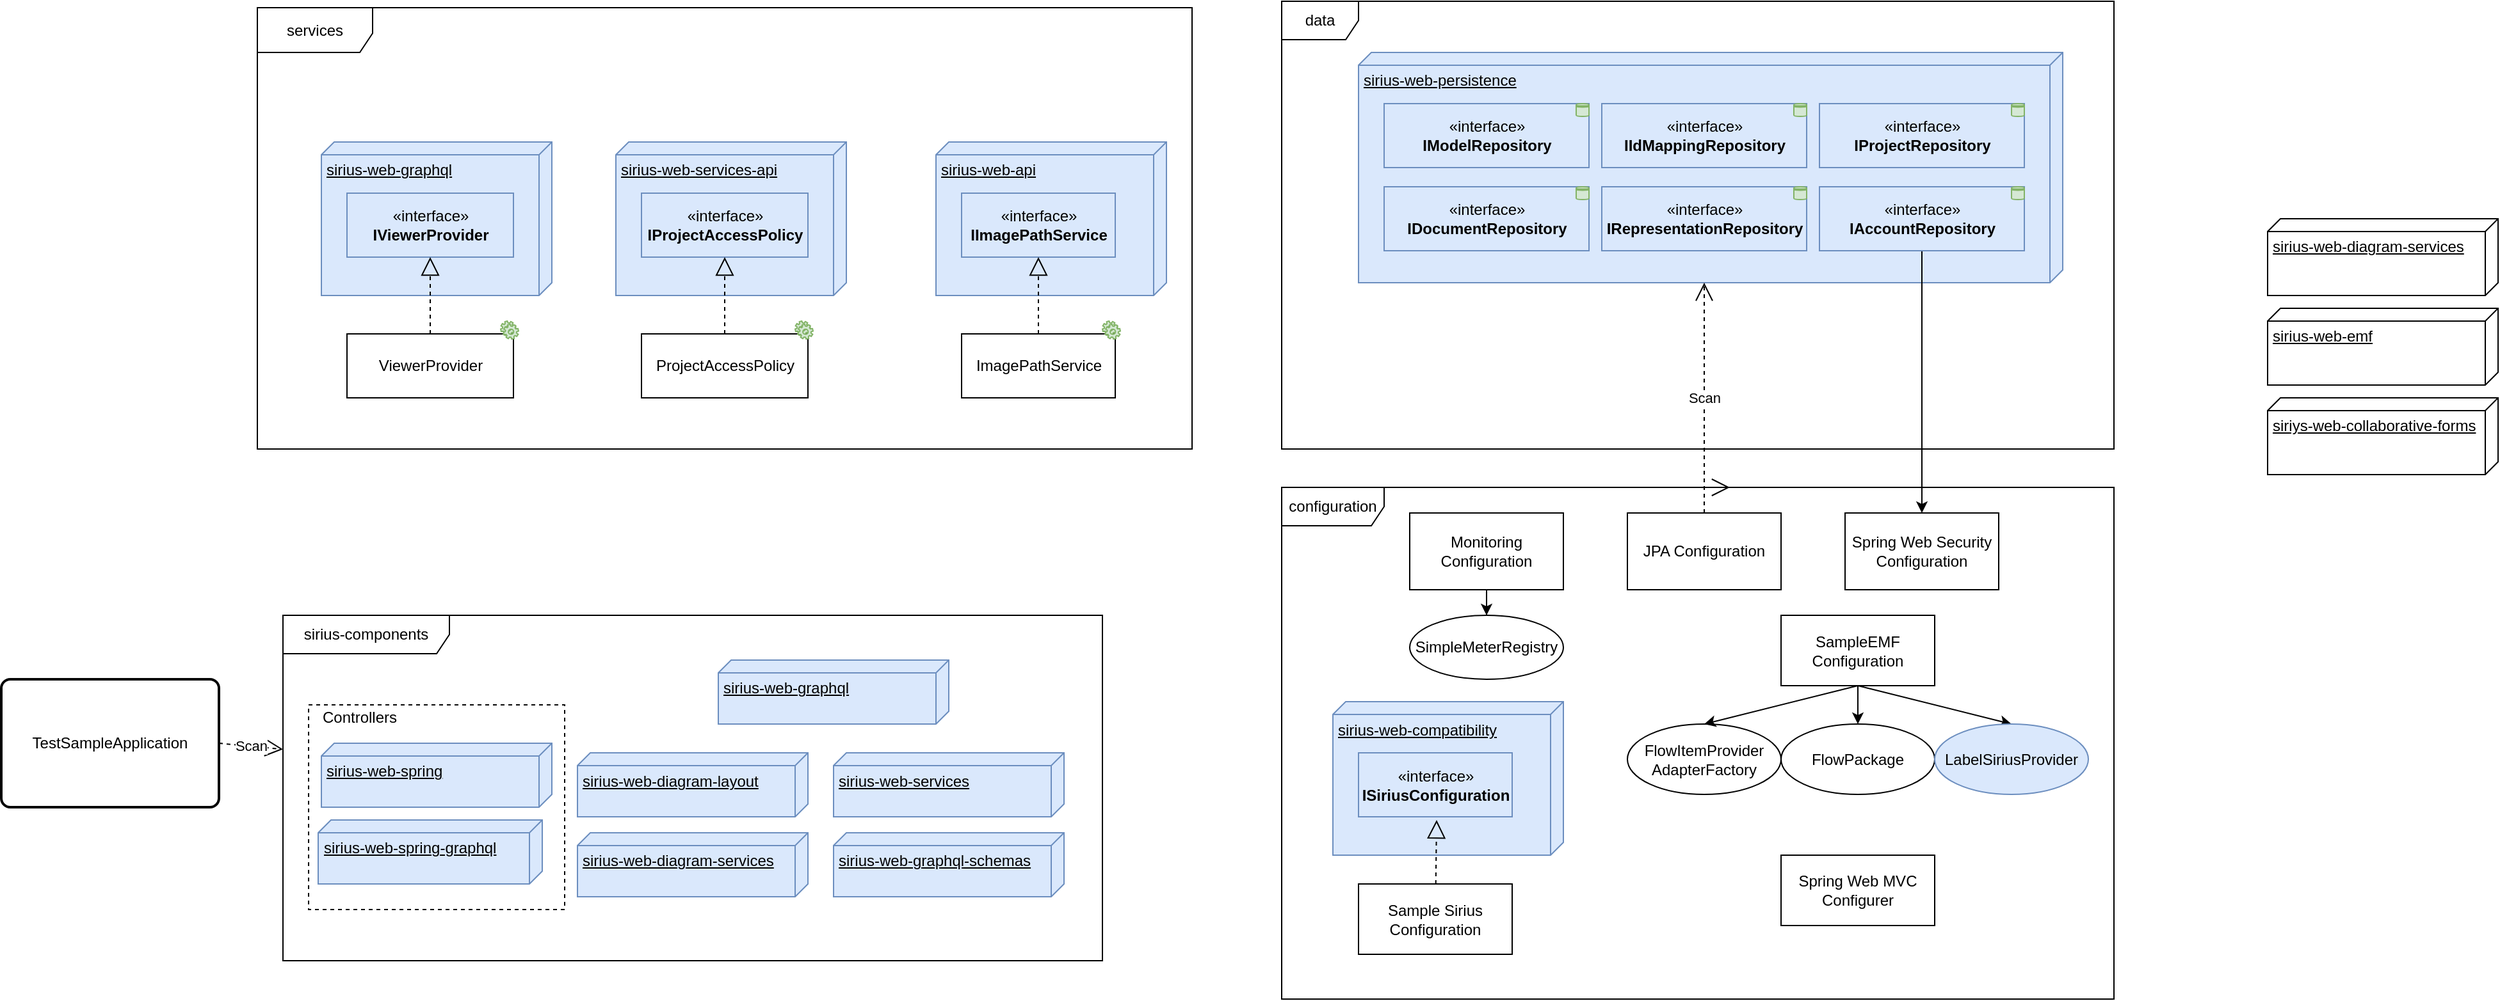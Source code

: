 <mxfile version="14.4.6" type="github" pages="2">
  <diagram id="2R1Mtc9ovGN57bQ98XRX" name="organisation">
    <mxGraphModel dx="1822" dy="773" grid="1" gridSize="10" guides="1" tooltips="1" connect="1" arrows="1" fold="1" page="0" pageScale="1" pageWidth="827" pageHeight="1169" math="0" shadow="0">
      <root>
        <mxCell id="0" />
        <mxCell id="1" parent="0" />
        <mxCell id="iVxWJCc79qQbHlNXq3jS-2" value="" style="rounded=0;whiteSpace=wrap;html=1;dashed=1;fillColor=none;gradientColor=#ffffff;" parent="1" vertex="1">
          <mxGeometry x="90" y="570" width="200" height="160" as="geometry" />
        </mxCell>
        <mxCell id="iVxWJCc79qQbHlNXq3jS-3" value="services" style="shape=umlFrame;whiteSpace=wrap;html=1;width=90;height=35;" parent="1" vertex="1">
          <mxGeometry x="50" y="25" width="730" height="345" as="geometry" />
        </mxCell>
        <mxCell id="iVxWJCc79qQbHlNXq3jS-4" value="data" style="shape=umlFrame;whiteSpace=wrap;html=1;" parent="1" vertex="1">
          <mxGeometry x="850" y="20" width="650" height="350" as="geometry" />
        </mxCell>
        <mxCell id="iVxWJCc79qQbHlNXq3jS-5" value="sirius-web-graphql" style="verticalAlign=top;align=left;spacingTop=8;spacingLeft=2;spacingRight=12;shape=cube;size=10;direction=south;fontStyle=4;html=1;comic=0;fillColor=#dae8fc;strokeColor=#6c8ebf;" parent="1" vertex="1">
          <mxGeometry x="100" y="130" width="180" height="120" as="geometry" />
        </mxCell>
        <mxCell id="iVxWJCc79qQbHlNXq3jS-6" value="sirius-web-services-api" style="verticalAlign=top;align=left;spacingTop=8;spacingLeft=2;spacingRight=12;shape=cube;size=10;direction=south;fontStyle=4;html=1;comic=0;fillColor=#dae8fc;strokeColor=#6c8ebf;" parent="1" vertex="1">
          <mxGeometry x="330" y="130" width="180" height="120" as="geometry" />
        </mxCell>
        <mxCell id="iVxWJCc79qQbHlNXq3jS-7" value="sirius-web-api" style="verticalAlign=top;align=left;spacingTop=8;spacingLeft=2;spacingRight=12;shape=cube;size=10;direction=south;fontStyle=4;html=1;comic=0;fillColor=#dae8fc;strokeColor=#6c8ebf;" parent="1" vertex="1">
          <mxGeometry x="580" y="130" width="180" height="120" as="geometry" />
        </mxCell>
        <mxCell id="iVxWJCc79qQbHlNXq3jS-8" value="ImagePathService" style="html=1;" parent="1" vertex="1">
          <mxGeometry x="600" y="280" width="120" height="50" as="geometry" />
        </mxCell>
        <mxCell id="iVxWJCc79qQbHlNXq3jS-9" value="«interface»&lt;br&gt;&lt;b&gt;IImagePathService&lt;/b&gt;" style="html=1;fillColor=#dae8fc;strokeColor=#6c8ebf;" parent="1" vertex="1">
          <mxGeometry x="600" y="170" width="120" height="50" as="geometry" />
        </mxCell>
        <mxCell id="iVxWJCc79qQbHlNXq3jS-10" value="" style="endArrow=block;dashed=1;endFill=0;endSize=12;html=1;exitX=0.5;exitY=0;exitDx=0;exitDy=0;" parent="1" source="iVxWJCc79qQbHlNXq3jS-8" target="iVxWJCc79qQbHlNXq3jS-9" edge="1">
          <mxGeometry width="160" relative="1" as="geometry">
            <mxPoint x="740" y="350" as="sourcePoint" />
            <mxPoint x="900" y="350" as="targetPoint" />
          </mxGeometry>
        </mxCell>
        <mxCell id="iVxWJCc79qQbHlNXq3jS-11" value="ProjectAccessPolicy" style="html=1;" parent="1" vertex="1">
          <mxGeometry x="350" y="280" width="130" height="50" as="geometry" />
        </mxCell>
        <mxCell id="iVxWJCc79qQbHlNXq3jS-12" value="«interface»&lt;br&gt;&lt;b&gt;IProjectAccessPolicy&lt;/b&gt;" style="html=1;fillColor=#dae8fc;strokeColor=#6c8ebf;" parent="1" vertex="1">
          <mxGeometry x="350" y="170" width="130" height="50" as="geometry" />
        </mxCell>
        <mxCell id="iVxWJCc79qQbHlNXq3jS-13" value="" style="endArrow=block;dashed=1;endFill=0;endSize=12;html=1;exitX=0.5;exitY=0;exitDx=0;exitDy=0;" parent="1" source="iVxWJCc79qQbHlNXq3jS-11" target="iVxWJCc79qQbHlNXq3jS-12" edge="1">
          <mxGeometry width="160" relative="1" as="geometry">
            <mxPoint x="460" y="350" as="sourcePoint" />
            <mxPoint x="620" y="350" as="targetPoint" />
          </mxGeometry>
        </mxCell>
        <mxCell id="iVxWJCc79qQbHlNXq3jS-14" value="ViewerProvider" style="html=1;" parent="1" vertex="1">
          <mxGeometry x="120" y="280" width="130" height="50" as="geometry" />
        </mxCell>
        <mxCell id="iVxWJCc79qQbHlNXq3jS-15" value="«interface»&lt;br&gt;&lt;b&gt;IViewerProvider&lt;/b&gt;" style="html=1;fillColor=#dae8fc;strokeColor=#6c8ebf;" parent="1" vertex="1">
          <mxGeometry x="120" y="170" width="130" height="50" as="geometry" />
        </mxCell>
        <mxCell id="iVxWJCc79qQbHlNXq3jS-16" value="" style="endArrow=block;dashed=1;endFill=0;endSize=12;html=1;exitX=0.5;exitY=0;exitDx=0;exitDy=0;" parent="1" source="iVxWJCc79qQbHlNXq3jS-14" target="iVxWJCc79qQbHlNXq3jS-15" edge="1">
          <mxGeometry width="160" relative="1" as="geometry">
            <mxPoint x="260" y="350" as="sourcePoint" />
            <mxPoint x="420" y="350" as="targetPoint" />
          </mxGeometry>
        </mxCell>
        <mxCell id="iVxWJCc79qQbHlNXq3jS-17" value="" style="shape=mxgraph.bpmn.service_task;html=1;outlineConnect=0;comic=0;fillColor=#d5e8d4;strokeColor=#82b366;" parent="1" vertex="1">
          <mxGeometry x="240" y="270" width="14" height="14" as="geometry" />
        </mxCell>
        <mxCell id="iVxWJCc79qQbHlNXq3jS-18" value="" style="shape=mxgraph.bpmn.service_task;html=1;outlineConnect=0;comic=0;fillColor=#d5e8d4;strokeColor=#82b366;" parent="1" vertex="1">
          <mxGeometry x="470" y="270" width="14" height="14" as="geometry" />
        </mxCell>
        <mxCell id="iVxWJCc79qQbHlNXq3jS-19" value="" style="shape=mxgraph.bpmn.service_task;html=1;outlineConnect=0;comic=0;fillColor=#d5e8d4;strokeColor=#82b366;" parent="1" vertex="1">
          <mxGeometry x="710" y="270" width="14" height="14" as="geometry" />
        </mxCell>
        <mxCell id="iVxWJCc79qQbHlNXq3jS-20" value="sirius-web-persistence" style="verticalAlign=top;align=left;spacingTop=8;spacingLeft=2;spacingRight=12;shape=cube;size=10;direction=south;fontStyle=4;html=1;comic=0;fillColor=#dae8fc;strokeColor=#6c8ebf;" parent="1" vertex="1">
          <mxGeometry x="910" y="60" width="550" height="180" as="geometry" />
        </mxCell>
        <mxCell id="iVxWJCc79qQbHlNXq3jS-21" style="edgeStyle=orthogonalEdgeStyle;rounded=0;orthogonalLoop=1;jettySize=auto;html=1;exitX=0.5;exitY=1;exitDx=0;exitDy=0;" parent="1" source="iVxWJCc79qQbHlNXq3jS-22" target="iVxWJCc79qQbHlNXq3jS-43" edge="1">
          <mxGeometry relative="1" as="geometry" />
        </mxCell>
        <mxCell id="iVxWJCc79qQbHlNXq3jS-22" value="«interface»&lt;br&gt;&lt;b&gt;IAccountRepository&lt;/b&gt;" style="html=1;comic=0;fillColor=#dae8fc;strokeColor=#6c8ebf;" parent="1" vertex="1">
          <mxGeometry x="1270" y="165" width="160" height="50" as="geometry" />
        </mxCell>
        <mxCell id="iVxWJCc79qQbHlNXq3jS-23" value="«interface»&lt;br&gt;&lt;b&gt;IIdMappingRepository&lt;/b&gt;" style="html=1;comic=0;fillColor=#dae8fc;strokeColor=#6c8ebf;" parent="1" vertex="1">
          <mxGeometry x="1100" y="100" width="160" height="50" as="geometry" />
        </mxCell>
        <mxCell id="iVxWJCc79qQbHlNXq3jS-24" value="«interface»&lt;br&gt;&lt;b&gt;IDocumentRepository&lt;/b&gt;" style="html=1;comic=0;fillColor=#dae8fc;strokeColor=#6c8ebf;" parent="1" vertex="1">
          <mxGeometry x="930" y="165" width="160" height="50" as="geometry" />
        </mxCell>
        <mxCell id="iVxWJCc79qQbHlNXq3jS-25" value="«interface»&lt;br&gt;&lt;b&gt;IModelRepository&lt;/b&gt;" style="html=1;comic=0;fillColor=#dae8fc;strokeColor=#6c8ebf;" parent="1" vertex="1">
          <mxGeometry x="930" y="100" width="160" height="50" as="geometry" />
        </mxCell>
        <mxCell id="iVxWJCc79qQbHlNXq3jS-26" value="«interface»&lt;br&gt;&lt;b&gt;IProjectRepository&lt;/b&gt;" style="html=1;comic=0;fillColor=#dae8fc;strokeColor=#6c8ebf;" parent="1" vertex="1">
          <mxGeometry x="1270" y="100" width="160" height="50" as="geometry" />
        </mxCell>
        <mxCell id="iVxWJCc79qQbHlNXq3jS-27" value="«interface»&lt;br&gt;&lt;b&gt;IRepresentationRepository&lt;/b&gt;" style="html=1;comic=0;fillColor=#dae8fc;strokeColor=#6c8ebf;" parent="1" vertex="1">
          <mxGeometry x="1100" y="165" width="160" height="50" as="geometry" />
        </mxCell>
        <mxCell id="iVxWJCc79qQbHlNXq3jS-28" value="&lt;div&gt;sirius-web-diagram-services&lt;/div&gt;" style="verticalAlign=top;align=left;spacingTop=8;spacingLeft=2;spacingRight=12;shape=cube;size=10;direction=south;fontStyle=4;html=1;comic=0;" parent="1" vertex="1">
          <mxGeometry x="1620" y="190" width="180" height="60" as="geometry" />
        </mxCell>
        <mxCell id="iVxWJCc79qQbHlNXq3jS-29" value="sirius-web-emf" style="verticalAlign=top;align=left;spacingTop=8;spacingLeft=2;spacingRight=12;shape=cube;size=10;direction=south;fontStyle=4;html=1;comic=0;" parent="1" vertex="1">
          <mxGeometry x="1620" y="260" width="180" height="60" as="geometry" />
        </mxCell>
        <mxCell id="iVxWJCc79qQbHlNXq3jS-30" value="&lt;div&gt;siriys-web-collaborative-forms&lt;/div&gt;" style="verticalAlign=top;align=left;spacingTop=8;spacingLeft=2;spacingRight=12;shape=cube;size=10;direction=south;fontStyle=4;html=1;comic=0;" parent="1" vertex="1">
          <mxGeometry x="1620" y="330" width="180" height="60" as="geometry" />
        </mxCell>
        <mxCell id="iVxWJCc79qQbHlNXq3jS-31" value="" style="shape=datastore;whiteSpace=wrap;html=1;comic=0;fillColor=#d5e8d4;strokeColor=#82b366;resizeWidth=1;fixDash=0;treeFolding=0;resizeHeight=1;" parent="1" vertex="1">
          <mxGeometry x="1080" y="100" width="10" height="10" as="geometry" />
        </mxCell>
        <mxCell id="iVxWJCc79qQbHlNXq3jS-32" value="" style="shape=datastore;whiteSpace=wrap;html=1;comic=0;fillColor=#d5e8d4;strokeColor=#82b366;resizeWidth=1;fixDash=0;treeFolding=0;resizeHeight=1;" parent="1" vertex="1">
          <mxGeometry x="1250" y="100" width="10" height="10" as="geometry" />
        </mxCell>
        <mxCell id="iVxWJCc79qQbHlNXq3jS-33" value="" style="shape=datastore;whiteSpace=wrap;html=1;comic=0;fillColor=#d5e8d4;strokeColor=#82b366;resizeWidth=1;fixDash=0;treeFolding=0;resizeHeight=1;" parent="1" vertex="1">
          <mxGeometry x="1420" y="100" width="10" height="10" as="geometry" />
        </mxCell>
        <mxCell id="iVxWJCc79qQbHlNXq3jS-34" value="" style="shape=datastore;whiteSpace=wrap;html=1;comic=0;fillColor=#d5e8d4;strokeColor=#82b366;resizeWidth=1;fixDash=0;treeFolding=0;resizeHeight=1;" parent="1" vertex="1">
          <mxGeometry x="1080" y="165" width="10" height="10" as="geometry" />
        </mxCell>
        <mxCell id="iVxWJCc79qQbHlNXq3jS-35" value="" style="shape=datastore;whiteSpace=wrap;html=1;comic=0;fillColor=#d5e8d4;strokeColor=#82b366;resizeWidth=1;fixDash=0;treeFolding=0;resizeHeight=1;" parent="1" vertex="1">
          <mxGeometry x="1250" y="165" width="10" height="10" as="geometry" />
        </mxCell>
        <mxCell id="iVxWJCc79qQbHlNXq3jS-36" value="" style="shape=datastore;whiteSpace=wrap;html=1;comic=0;fillColor=#d5e8d4;strokeColor=#82b366;resizeWidth=1;fixDash=0;treeFolding=0;resizeHeight=1;" parent="1" vertex="1">
          <mxGeometry x="1420" y="165" width="10" height="10" as="geometry" />
        </mxCell>
        <mxCell id="iVxWJCc79qQbHlNXq3jS-37" value="&lt;div&gt;configuration&lt;/div&gt;" style="shape=umlFrame;whiteSpace=wrap;html=1;width=80;height=30;" parent="1" vertex="1">
          <mxGeometry x="850" y="400" width="650" height="400" as="geometry" />
        </mxCell>
        <mxCell id="iVxWJCc79qQbHlNXq3jS-38" value="" style="edgeStyle=orthogonalEdgeStyle;rounded=0;orthogonalLoop=1;jettySize=auto;html=1;" parent="1" source="iVxWJCc79qQbHlNXq3jS-39" target="iVxWJCc79qQbHlNXq3jS-40" edge="1">
          <mxGeometry relative="1" as="geometry" />
        </mxCell>
        <mxCell id="iVxWJCc79qQbHlNXq3jS-39" value="&lt;div&gt;Monitoring&lt;br&gt;&lt;/div&gt;&lt;div&gt;Configuration&lt;br&gt;&lt;/div&gt;" style="rectangle;whiteSpace=wrap;html=1;" parent="1" vertex="1">
          <mxGeometry x="950" y="420" width="120" height="60" as="geometry" />
        </mxCell>
        <mxCell id="iVxWJCc79qQbHlNXq3jS-40" value="&lt;div&gt;SimpleMeterRegistry&lt;/div&gt;" style="ellipse;whiteSpace=wrap;html=1;" parent="1" vertex="1">
          <mxGeometry x="950" y="500" width="120" height="50" as="geometry" />
        </mxCell>
        <mxCell id="iVxWJCc79qQbHlNXq3jS-41" value="JPA Configuration" style="rectangle;whiteSpace=wrap;html=1;" parent="1" vertex="1">
          <mxGeometry x="1120" y="420" width="120" height="60" as="geometry" />
        </mxCell>
        <mxCell id="iVxWJCc79qQbHlNXq3jS-42" value="Scan" style="endArrow=open;endSize=12;dashed=1;html=1;exitX=0.5;exitY=0;exitDx=0;exitDy=0;entryX=0;entryY=0;entryDx=180;entryDy=280;entryPerimeter=0;" parent="1" source="iVxWJCc79qQbHlNXq3jS-41" target="iVxWJCc79qQbHlNXq3jS-20" edge="1">
          <mxGeometry width="160" relative="1" as="geometry">
            <mxPoint x="600" y="400" as="sourcePoint" />
            <mxPoint x="760" y="400" as="targetPoint" />
          </mxGeometry>
        </mxCell>
        <mxCell id="iVxWJCc79qQbHlNXq3jS-43" value="Spring Web Security Configuration" style="rectangle;whiteSpace=wrap;html=1;" parent="1" vertex="1">
          <mxGeometry x="1290" y="420" width="120" height="60" as="geometry" />
        </mxCell>
        <mxCell id="iVxWJCc79qQbHlNXq3jS-44" value="" style="endArrow=open;endFill=1;endSize=12;html=1;" parent="1" edge="1">
          <mxGeometry width="160" relative="1" as="geometry">
            <mxPoint x="1040" y="400" as="sourcePoint" />
            <mxPoint x="1200" y="400" as="targetPoint" />
          </mxGeometry>
        </mxCell>
        <mxCell id="iVxWJCc79qQbHlNXq3jS-45" value="TestSampleApplication" style="rounded=1;whiteSpace=wrap;html=1;absoluteArcSize=1;arcSize=14;strokeWidth=2;gradientColor=none;" parent="1" vertex="1">
          <mxGeometry x="-150" y="550" width="170" height="100" as="geometry" />
        </mxCell>
        <mxCell id="iVxWJCc79qQbHlNXq3jS-46" value="sirius-components" style="shape=umlFrame;whiteSpace=wrap;html=1;gradientColor=none;width=130;height=30;" parent="1" vertex="1">
          <mxGeometry x="70" y="500" width="640" height="270" as="geometry" />
        </mxCell>
        <mxCell id="iVxWJCc79qQbHlNXq3jS-47" value="sirius-web-spring" style="verticalAlign=top;align=left;spacingTop=8;spacingLeft=2;spacingRight=12;shape=cube;size=10;direction=south;fontStyle=4;html=1;fillColor=#dae8fc;strokeColor=#6c8ebf;" parent="1" vertex="1">
          <mxGeometry x="100" y="600" width="180" height="50" as="geometry" />
        </mxCell>
        <mxCell id="iVxWJCc79qQbHlNXq3jS-48" value="sirius-web-services" style="verticalAlign=top;align=left;spacingTop=8;spacingLeft=2;spacingRight=12;shape=cube;size=10;direction=south;fontStyle=4;html=1;fillColor=#dae8fc;strokeColor=#6c8ebf;" parent="1" vertex="1">
          <mxGeometry x="500" y="607.5" width="180" height="50" as="geometry" />
        </mxCell>
        <mxCell id="iVxWJCc79qQbHlNXq3jS-49" value="sirius-web-spring-graphql" style="verticalAlign=top;align=left;spacingTop=8;spacingLeft=2;spacingRight=12;shape=cube;size=10;direction=south;fontStyle=4;html=1;fillColor=#dae8fc;strokeColor=#6c8ebf;" parent="1" vertex="1">
          <mxGeometry x="97.5" y="660" width="175" height="50" as="geometry" />
        </mxCell>
        <mxCell id="iVxWJCc79qQbHlNXq3jS-50" value="sirius-web-diagram-services" style="verticalAlign=top;align=left;spacingTop=8;spacingLeft=2;spacingRight=12;shape=cube;size=10;direction=south;fontStyle=4;html=1;fillColor=#dae8fc;strokeColor=#6c8ebf;" parent="1" vertex="1">
          <mxGeometry x="300" y="670" width="180" height="50" as="geometry" />
        </mxCell>
        <mxCell id="iVxWJCc79qQbHlNXq3jS-51" value="Scan" style="endArrow=open;endSize=12;dashed=1;html=1;exitX=1;exitY=0.5;exitDx=0;exitDy=0;" parent="1" source="iVxWJCc79qQbHlNXq3jS-45" target="iVxWJCc79qQbHlNXq3jS-46" edge="1">
          <mxGeometry width="160" relative="1" as="geometry">
            <mxPoint x="30" y="610" as="sourcePoint" />
            <mxPoint x="380" y="450" as="targetPoint" />
          </mxGeometry>
        </mxCell>
        <mxCell id="iVxWJCc79qQbHlNXq3jS-52" value="FlowPackage" style="ellipse;whiteSpace=wrap;html=1;" parent="1" vertex="1">
          <mxGeometry x="1240" y="585" width="120" height="55" as="geometry" />
        </mxCell>
        <mxCell id="iVxWJCc79qQbHlNXq3jS-53" value="&lt;div&gt;FlowItemProvider&lt;/div&gt;&lt;div&gt;AdapterFactory&lt;/div&gt;" style="ellipse;whiteSpace=wrap;html=1;" parent="1" vertex="1">
          <mxGeometry x="1120" y="585" width="120" height="55" as="geometry" />
        </mxCell>
        <mxCell id="iVxWJCc79qQbHlNXq3jS-54" value="" style="endArrow=classic;html=1;entryX=0.5;entryY=0;entryDx=0;entryDy=0;" parent="1" target="iVxWJCc79qQbHlNXq3jS-53" edge="1">
          <mxGeometry width="50" height="50" relative="1" as="geometry">
            <mxPoint x="1300" y="555" as="sourcePoint" />
            <mxPoint x="1640" y="585" as="targetPoint" />
          </mxGeometry>
        </mxCell>
        <mxCell id="iVxWJCc79qQbHlNXq3jS-55" value="" style="edgeStyle=orthogonalEdgeStyle;rounded=0;orthogonalLoop=1;jettySize=auto;html=1;" parent="1" source="iVxWJCc79qQbHlNXq3jS-56" target="iVxWJCc79qQbHlNXq3jS-52" edge="1">
          <mxGeometry relative="1" as="geometry" />
        </mxCell>
        <mxCell id="iVxWJCc79qQbHlNXq3jS-56" value="&lt;div&gt;SampleEMF&lt;/div&gt;&lt;div&gt;Configuration&lt;br&gt;&lt;/div&gt;" style="rectangle;whiteSpace=wrap;html=1;" parent="1" vertex="1">
          <mxGeometry x="1240" y="500" width="120" height="55" as="geometry" />
        </mxCell>
        <mxCell id="iVxWJCc79qQbHlNXq3jS-57" value="" style="endArrow=classic;html=1;entryX=0.5;entryY=0;entryDx=0;entryDy=0;" parent="1" target="iVxWJCc79qQbHlNXq3jS-58" edge="1">
          <mxGeometry width="50" height="50" relative="1" as="geometry">
            <mxPoint x="1300" y="555" as="sourcePoint" />
            <mxPoint x="1640" y="585" as="targetPoint" />
          </mxGeometry>
        </mxCell>
        <mxCell id="iVxWJCc79qQbHlNXq3jS-58" value="LabelSiriusProvider" style="ellipse;whiteSpace=wrap;html=1;fillColor=#dae8fc;strokeColor=#6c8ebf;" parent="1" vertex="1">
          <mxGeometry x="1360" y="585" width="120" height="55" as="geometry" />
        </mxCell>
        <mxCell id="iVxWJCc79qQbHlNXq3jS-59" value="sirius-web-compatibility" style="verticalAlign=top;align=left;spacingTop=8;spacingLeft=2;spacingRight=12;shape=cube;size=10;direction=south;fontStyle=4;html=1;comic=0;fillColor=#dae8fc;strokeColor=#6c8ebf;" parent="1" vertex="1">
          <mxGeometry x="890" y="567.5" width="180" height="120" as="geometry" />
        </mxCell>
        <mxCell id="iVxWJCc79qQbHlNXq3jS-60" value="«interface»&lt;br&gt;&lt;b&gt;ISiriusConfiguration&lt;/b&gt;" style="html=1;fillColor=#dae8fc;strokeColor=#6c8ebf;" parent="1" vertex="1">
          <mxGeometry x="910" y="607.5" width="120" height="50" as="geometry" />
        </mxCell>
        <mxCell id="iVxWJCc79qQbHlNXq3jS-61" value="Sample Sirius Configuration" style="rectangle;whiteSpace=wrap;html=1;" parent="1" vertex="1">
          <mxGeometry x="910" y="710" width="120" height="55" as="geometry" />
        </mxCell>
        <mxCell id="iVxWJCc79qQbHlNXq3jS-62" value="" style="endArrow=block;dashed=1;endFill=0;endSize=12;html=1;" parent="1" source="iVxWJCc79qQbHlNXq3jS-61" edge="1">
          <mxGeometry width="160" relative="1" as="geometry">
            <mxPoint x="820" y="530" as="sourcePoint" />
            <mxPoint x="971" y="660" as="targetPoint" />
          </mxGeometry>
        </mxCell>
        <mxCell id="iVxWJCc79qQbHlNXq3jS-63" value="Spring Web MVC Configurer" style="rectangle;whiteSpace=wrap;html=1;" parent="1" vertex="1">
          <mxGeometry x="1240" y="687.5" width="120" height="55" as="geometry" />
        </mxCell>
        <mxCell id="iVxWJCc79qQbHlNXq3jS-64" value="sirius-web-graphql" style="verticalAlign=top;align=left;spacingTop=8;spacingLeft=2;spacingRight=12;shape=cube;size=10;direction=south;fontStyle=4;html=1;fillColor=#dae8fc;strokeColor=#6c8ebf;" parent="1" vertex="1">
          <mxGeometry x="410" y="535" width="180" height="50" as="geometry" />
        </mxCell>
        <mxCell id="iVxWJCc79qQbHlNXq3jS-65" value="sirius-web-graphql-schemas" style="verticalAlign=top;align=left;spacingTop=8;spacingLeft=2;spacingRight=12;shape=cube;size=10;direction=south;fontStyle=4;html=1;fillColor=#dae8fc;strokeColor=#6c8ebf;" parent="1" vertex="1">
          <mxGeometry x="500" y="670" width="180" height="50" as="geometry" />
        </mxCell>
        <mxCell id="iVxWJCc79qQbHlNXq3jS-66" value="sirius-web-diagram-layout" style="verticalAlign=top;align=left;spacingTop=8;spacingLeft=2;spacingRight=12;shape=cube;size=10;direction=south;fontStyle=4;html=1;fillColor=#dae8fc;strokeColor=#6c8ebf;" parent="1" vertex="1">
          <mxGeometry x="300" y="607.5" width="180" height="50" as="geometry" />
        </mxCell>
        <mxCell id="iVxWJCc79qQbHlNXq3jS-67" value="Controllers" style="text;html=1;strokeColor=none;fillColor=none;align=center;verticalAlign=middle;whiteSpace=wrap;rounded=0;dashed=1;" parent="1" vertex="1">
          <mxGeometry x="90" y="570" width="80" height="20" as="geometry" />
        </mxCell>
      </root>
    </mxGraphModel>
  </diagram>
  <diagram id="3-h0cDs4UhyIgg0XL_a0" name="AQL_interpreter_dependancies">
    <mxGraphModel dx="2073" dy="909" grid="1" gridSize="10" guides="1" tooltips="1" connect="1" arrows="1" fold="1" page="0" pageScale="1" pageWidth="827" pageHeight="1169" background="none" math="0" shadow="0">
      <root>
        <mxCell id="dofqXAE8lk_pSGYmfNcJ-0" />
        <mxCell id="dofqXAE8lk_pSGYmfNcJ-1" parent="dofqXAE8lk_pSGYmfNcJ-0" />
        <mxCell id="8MTR5WE7tk8u1wH5x1tI-35" value="" style="rounded=0;whiteSpace=wrap;html=1;fillColor=none;dashed=1;" vertex="1" parent="dofqXAE8lk_pSGYmfNcJ-1">
          <mxGeometry x="810" y="170" width="1110" height="870" as="geometry" />
        </mxCell>
        <mxCell id="ToQBEj11--57fyUGyS-U-3" value="AQLInterpreterService" style="shape=umlLifeline;perimeter=lifelinePerimeter;whiteSpace=wrap;html=1;container=1;collapsible=0;recursiveResize=0;outlineConnect=0;" vertex="1" parent="dofqXAE8lk_pSGYmfNcJ-1">
          <mxGeometry x="1450" y="670" width="160" height="344" as="geometry" />
        </mxCell>
        <mxCell id="ToQBEj11--57fyUGyS-U-11" value="" style="html=1;points=[];perimeter=orthogonalPerimeter;" vertex="1" parent="ToQBEj11--57fyUGyS-U-3">
          <mxGeometry x="75" y="94" width="10" height="80" as="geometry" />
        </mxCell>
        <mxCell id="ToQBEj11--57fyUGyS-U-2" value="AQLInterpreterAPI" style="shape=umlLifeline;perimeter=lifelinePerimeter;whiteSpace=wrap;html=1;container=1;collapsible=0;recursiveResize=0;outlineConnect=0;" vertex="1" parent="dofqXAE8lk_pSGYmfNcJ-1">
          <mxGeometry x="1250" y="670" width="160" height="344" as="geometry" />
        </mxCell>
        <mxCell id="ToQBEj11--57fyUGyS-U-8" value="" style="html=1;points=[];perimeter=orthogonalPerimeter;" vertex="1" parent="ToQBEj11--57fyUGyS-U-2">
          <mxGeometry x="75" y="84" width="10" height="80" as="geometry" />
        </mxCell>
        <mxCell id="ToQBEj11--57fyUGyS-U-1" value="SiriusElement" style="shape=umlLifeline;perimeter=lifelinePerimeter;whiteSpace=wrap;html=1;container=1;collapsible=0;recursiveResize=0;outlineConnect=0;" vertex="1" parent="dofqXAE8lk_pSGYmfNcJ-1">
          <mxGeometry x="1050" y="670" width="160" height="334" as="geometry" />
        </mxCell>
        <mxCell id="8MTR5WE7tk8u1wH5x1tI-33" value="" style="rounded=0;whiteSpace=wrap;html=1;fillColor=none;dashed=1;" vertex="1" parent="dofqXAE8lk_pSGYmfNcJ-1">
          <mxGeometry x="-270" y="170" width="1050" height="460" as="geometry" />
        </mxCell>
        <mxCell id="4CUKQFG70tJeOBjzJxV9-0" value="sirius-web-interpreter" style="verticalAlign=top;align=left;spacingTop=8;spacingLeft=2;spacingRight=12;shape=cube;size=10;direction=south;fontStyle=4;html=1;fillColor=#dae8fc;strokeColor=#6c8ebf;" parent="dofqXAE8lk_pSGYmfNcJ-1" vertex="1">
          <mxGeometry x="1270" y="211" width="570" height="299" as="geometry" />
        </mxCell>
        <mxCell id="4CUKQFG70tJeOBjzJxV9-1" value="sirius-web-emf" style="verticalAlign=top;align=left;spacingTop=8;spacingLeft=2;spacingRight=12;shape=cube;size=10;direction=south;fontStyle=4;html=1;fillColor=#dae8fc;strokeColor=#6c8ebf;" parent="dofqXAE8lk_pSGYmfNcJ-1" vertex="1">
          <mxGeometry x="870" y="211" width="340" height="386" as="geometry" />
        </mxCell>
        <mxCell id="4CUKQFG70tJeOBjzJxV9-5" value="«interface»&lt;br&gt;&lt;b&gt;IAQLInterpreterFactory&lt;/b&gt;" style="html=1;" parent="dofqXAE8lk_pSGYmfNcJ-1" vertex="1">
          <mxGeometry x="938.75" y="246" width="210" height="50" as="geometry" />
        </mxCell>
        <mxCell id="4CUKQFG70tJeOBjzJxV9-7" value="ViewExtensionDescriptionConverter" style="html=1;" parent="dofqXAE8lk_pSGYmfNcJ-1" vertex="1">
          <mxGeometry x="935" y="440" width="210" height="50" as="geometry" />
        </mxCell>
        <mxCell id="4CUKQFG70tJeOBjzJxV9-9" value="AQLInterpreterAPI" style="swimlane;fontStyle=1;align=center;verticalAlign=top;childLayout=stackLayout;horizontal=1;startSize=26;horizontalStack=0;resizeParent=1;resizeParentMax=0;resizeLast=0;collapsible=1;marginBottom=0;" parent="dofqXAE8lk_pSGYmfNcJ-1" vertex="1">
          <mxGeometry x="1360" y="342.1" width="410" height="74" as="geometry" />
        </mxCell>
        <mxCell id="4CUKQFG70tJeOBjzJxV9-11" value="" style="line;strokeWidth=1;fillColor=none;align=left;verticalAlign=middle;spacingTop=-1;spacingLeft=3;spacingRight=3;rotatable=0;labelPosition=right;points=[];portConstraint=eastwest;" parent="4CUKQFG70tJeOBjzJxV9-9" vertex="1">
          <mxGeometry y="26" width="410" height="8" as="geometry" />
        </mxCell>
        <mxCell id="4CUKQFG70tJeOBjzJxV9-12" value="+ initializeUser(classes, ePackages): AQLEntry&#xa;+ evaluateExpression(variables, expressionBody, aqlEntry): Result" style="text;strokeColor=none;fillColor=none;align=left;verticalAlign=top;spacingLeft=4;spacingRight=4;overflow=hidden;rotatable=0;points=[[0,0.5],[1,0.5]];portConstraint=eastwest;" parent="4CUKQFG70tJeOBjzJxV9-9" vertex="1">
          <mxGeometry y="34" width="410" height="40" as="geometry" />
        </mxCell>
        <mxCell id="4CUKQFG70tJeOBjzJxV9-13" value="AQLInterpreter(Service)" style="swimlane;fontStyle=1;align=center;verticalAlign=top;childLayout=stackLayout;horizontal=1;startSize=26;horizontalStack=0;resizeParent=1;resizeParentMax=0;resizeLast=0;collapsible=1;marginBottom=0;" parent="dofqXAE8lk_pSGYmfNcJ-1" vertex="1">
          <mxGeometry x="1360" y="247.1" width="410" height="60" as="geometry" />
        </mxCell>
        <mxCell id="4CUKQFG70tJeOBjzJxV9-14" value="- elements: Map&lt;AQLEntry, Pair&lt;LoadingCache, IQueryEnvironment&gt;&gt;" style="text;strokeColor=none;fillColor=none;align=left;verticalAlign=top;spacingLeft=4;spacingRight=4;overflow=hidden;rotatable=0;points=[[0,0.5],[1,0.5]];portConstraint=eastwest;" parent="4CUKQFG70tJeOBjzJxV9-13" vertex="1">
          <mxGeometry y="26" width="410" height="26" as="geometry" />
        </mxCell>
        <mxCell id="4CUKQFG70tJeOBjzJxV9-15" value="" style="line;strokeWidth=1;fillColor=none;align=left;verticalAlign=middle;spacingTop=-1;spacingLeft=3;spacingRight=3;rotatable=0;labelPosition=right;points=[];portConstraint=eastwest;" parent="4CUKQFG70tJeOBjzJxV9-13" vertex="1">
          <mxGeometry y="52" width="410" height="8" as="geometry" />
        </mxCell>
        <mxCell id="4CUKQFG70tJeOBjzJxV9-17" value="" style="endArrow=open;endFill=1;endSize=12;html=1;exitX=0.5;exitY=1;exitDx=0;exitDy=0;" parent="dofqXAE8lk_pSGYmfNcJ-1" source="4CUKQFG70tJeOBjzJxV9-13" target="4CUKQFG70tJeOBjzJxV9-9" edge="1">
          <mxGeometry width="160" relative="1" as="geometry">
            <mxPoint x="1210" y="502.1" as="sourcePoint" />
            <mxPoint x="1370" y="502.1" as="targetPoint" />
          </mxGeometry>
        </mxCell>
        <mxCell id="4CUKQFG70tJeOBjzJxV9-18" value="" style="shape=message;html=1;whiteSpace=wrap;html=1;outlineConnect=0;fillColor=#d5e8d4;strokeColor=#82b366;" parent="dofqXAE8lk_pSGYmfNcJ-1" vertex="1">
          <mxGeometry x="1750" y="362.1" width="30" height="20" as="geometry" />
        </mxCell>
        <mxCell id="4CUKQFG70tJeOBjzJxV9-19" value="" style="shape=mxgraph.bpmn.service_task;html=1;outlineConnect=0;fillColor=#d5e8d4;strokeColor=#82b366;" parent="dofqXAE8lk_pSGYmfNcJ-1" vertex="1">
          <mxGeometry x="1750" y="232.1" width="30" height="24" as="geometry" />
        </mxCell>
        <mxCell id="4CUKQFG70tJeOBjzJxV9-20" value="AQLEntry" style="html=1;" parent="dofqXAE8lk_pSGYmfNcJ-1" vertex="1">
          <mxGeometry x="1510" y="432.1" width="110" height="50" as="geometry" />
        </mxCell>
        <mxCell id="4CUKQFG70tJeOBjzJxV9-21" value="AQLInterpreterFactory" style="swimlane;fontStyle=1;align=center;verticalAlign=top;childLayout=stackLayout;horizontal=1;startSize=26;horizontalStack=0;resizeParent=1;resizeParentMax=0;resizeLast=0;collapsible=1;marginBottom=0;" parent="dofqXAE8lk_pSGYmfNcJ-1" vertex="1">
          <mxGeometry x="907.5" y="320" width="272.5" height="80" as="geometry" />
        </mxCell>
        <mxCell id="4CUKQFG70tJeOBjzJxV9-23" value="" style="line;strokeWidth=1;fillColor=none;align=left;verticalAlign=middle;spacingTop=-1;spacingLeft=3;spacingRight=3;rotatable=0;labelPosition=right;points=[];portConstraint=eastwest;" parent="4CUKQFG70tJeOBjzJxV9-21" vertex="1">
          <mxGeometry y="26" width="272.5" height="8" as="geometry" />
        </mxCell>
        <mxCell id="4CUKQFG70tJeOBjzJxV9-24" value="+ create(diagramDescription): AQLEntry&#xa;+ create(viewExtensionDescription): AQLEntry&#xa;" style="text;strokeColor=none;fillColor=none;align=left;verticalAlign=top;spacingLeft=4;spacingRight=4;overflow=hidden;rotatable=0;points=[[0,0.5],[1,0.5]];portConstraint=eastwest;" parent="4CUKQFG70tJeOBjzJxV9-21" vertex="1">
          <mxGeometry y="34" width="272.5" height="46" as="geometry" />
        </mxCell>
        <mxCell id="4CUKQFG70tJeOBjzJxV9-26" value="" style="endArrow=block;dashed=1;endFill=0;endSize=12;html=1;exitX=0.5;exitY=0;exitDx=0;exitDy=0;" parent="dofqXAE8lk_pSGYmfNcJ-1" source="4CUKQFG70tJeOBjzJxV9-21" target="4CUKQFG70tJeOBjzJxV9-5" edge="1">
          <mxGeometry width="160" relative="1" as="geometry">
            <mxPoint x="960" y="450" as="sourcePoint" />
            <mxPoint x="1120" y="450" as="targetPoint" />
          </mxGeometry>
        </mxCell>
        <mxCell id="4CUKQFG70tJeOBjzJxV9-28" value="1" style="endArrow=open;endFill=1;endSize=12;html=1;exitX=0.486;exitY=1.022;exitDx=0;exitDy=0;exitPerimeter=0;entryX=0.5;entryY=0;entryDx=0;entryDy=0;" parent="dofqXAE8lk_pSGYmfNcJ-1" source="4CUKQFG70tJeOBjzJxV9-24" target="4CUKQFG70tJeOBjzJxV9-7" edge="1">
          <mxGeometry width="160" relative="1" as="geometry">
            <mxPoint x="960" y="427" as="sourcePoint" />
            <mxPoint x="1120" y="427" as="targetPoint" />
          </mxGeometry>
        </mxCell>
        <mxCell id="4CUKQFG70tJeOBjzJxV9-29" value="" style="endArrow=open;endFill=1;endSize=12;html=1;dashed=1;exitX=0;exitY=0.25;exitDx=0;exitDy=0;entryX=1;entryY=0.25;entryDx=0;entryDy=0;" parent="dofqXAE8lk_pSGYmfNcJ-1" source="4CUKQFG70tJeOBjzJxV9-9" target="4CUKQFG70tJeOBjzJxV9-21" edge="1">
          <mxGeometry width="160" relative="1" as="geometry">
            <mxPoint x="870" y="340" as="sourcePoint" />
            <mxPoint x="1230" y="365" as="targetPoint" />
          </mxGeometry>
        </mxCell>
        <mxCell id="4CUKQFG70tJeOBjzJxV9-30" value="&lt;div&gt;Produces&lt;/div&gt;" style="endArrow=open;endSize=12;dashed=1;html=1;entryX=0;entryY=0.5;entryDx=0;entryDy=0;" parent="dofqXAE8lk_pSGYmfNcJ-1" source="4CUKQFG70tJeOBjzJxV9-24" target="4CUKQFG70tJeOBjzJxV9-20" edge="1">
          <mxGeometry width="160" relative="1" as="geometry">
            <mxPoint x="870" y="340" as="sourcePoint" />
            <mxPoint x="1030" y="340" as="targetPoint" />
          </mxGeometry>
        </mxCell>
        <mxCell id="8MTR5WE7tk8u1wH5x1tI-0" value="sirius-web-interpreter" style="verticalAlign=top;align=left;spacingTop=8;spacingLeft=2;spacingRight=12;shape=cube;size=10;direction=south;fontStyle=4;html=1;fillColor=#dae8fc;strokeColor=#6c8ebf;" vertex="1" parent="dofqXAE8lk_pSGYmfNcJ-1">
          <mxGeometry x="230" y="280" width="500" height="160" as="geometry" />
        </mxCell>
        <mxCell id="8MTR5WE7tk8u1wH5x1tI-1" value="sirius-web-emf" style="verticalAlign=top;align=left;spacingTop=8;spacingLeft=2;spacingRight=12;shape=cube;size=10;direction=south;fontStyle=4;html=1;fillColor=#dae8fc;strokeColor=#6c8ebf;" vertex="1" parent="dofqXAE8lk_pSGYmfNcJ-1">
          <mxGeometry x="-190" y="211" width="370" height="366" as="geometry" />
        </mxCell>
        <mxCell id="8MTR5WE7tk8u1wH5x1tI-2" value="«interface»&lt;br&gt;&lt;b&gt;IAQLInterpreterFactory&lt;/b&gt;" style="html=1;" vertex="1" parent="dofqXAE8lk_pSGYmfNcJ-1">
          <mxGeometry x="-101.25" y="246" width="210" height="50" as="geometry" />
        </mxCell>
        <mxCell id="8MTR5WE7tk8u1wH5x1tI-3" value="ViewExtensionDescriptionConverter" style="html=1;" vertex="1" parent="dofqXAE8lk_pSGYmfNcJ-1">
          <mxGeometry x="-105" y="440" width="210" height="50" as="geometry" />
        </mxCell>
        <mxCell id="8MTR5WE7tk8u1wH5x1tI-14" value="AQLInterpreterFactory" style="swimlane;fontStyle=1;align=center;verticalAlign=top;childLayout=stackLayout;horizontal=1;startSize=26;horizontalStack=0;resizeParent=1;resizeParentMax=0;resizeLast=0;collapsible=1;marginBottom=0;" vertex="1" parent="dofqXAE8lk_pSGYmfNcJ-1">
          <mxGeometry x="-150" y="320" width="310" height="80" as="geometry" />
        </mxCell>
        <mxCell id="8MTR5WE7tk8u1wH5x1tI-15" value="" style="line;strokeWidth=1;fillColor=none;align=left;verticalAlign=middle;spacingTop=-1;spacingLeft=3;spacingRight=3;rotatable=0;labelPosition=right;points=[];portConstraint=eastwest;" vertex="1" parent="8MTR5WE7tk8u1wH5x1tI-14">
          <mxGeometry y="26" width="310" height="8" as="geometry" />
        </mxCell>
        <mxCell id="8MTR5WE7tk8u1wH5x1tI-16" value="+ create(diagramDescription): AQLInterpreter&#xa;+ create(viewExtensionDescription): AQLInterpreter&#xa;" style="text;strokeColor=none;fillColor=none;align=left;verticalAlign=top;spacingLeft=4;spacingRight=4;overflow=hidden;rotatable=0;points=[[0,0.5],[1,0.5]];portConstraint=eastwest;" vertex="1" parent="8MTR5WE7tk8u1wH5x1tI-14">
          <mxGeometry y="34" width="310" height="46" as="geometry" />
        </mxCell>
        <mxCell id="8MTR5WE7tk8u1wH5x1tI-17" value="" style="endArrow=block;dashed=1;endFill=0;endSize=12;html=1;exitX=0.5;exitY=0;exitDx=0;exitDy=0;" edge="1" parent="dofqXAE8lk_pSGYmfNcJ-1" source="8MTR5WE7tk8u1wH5x1tI-14" target="8MTR5WE7tk8u1wH5x1tI-2">
          <mxGeometry width="160" relative="1" as="geometry">
            <mxPoint x="-80" y="427" as="sourcePoint" />
            <mxPoint x="80" y="427" as="targetPoint" />
          </mxGeometry>
        </mxCell>
        <mxCell id="8MTR5WE7tk8u1wH5x1tI-18" value="1" style="endArrow=open;endFill=1;endSize=12;html=1;exitX=0.486;exitY=1.022;exitDx=0;exitDy=0;exitPerimeter=0;entryX=0.5;entryY=0;entryDx=0;entryDy=0;" edge="1" parent="dofqXAE8lk_pSGYmfNcJ-1" source="8MTR5WE7tk8u1wH5x1tI-16" target="8MTR5WE7tk8u1wH5x1tI-3">
          <mxGeometry width="160" relative="1" as="geometry">
            <mxPoint x="-80" y="427" as="sourcePoint" />
            <mxPoint x="80" y="427" as="targetPoint" />
            <Array as="points">
              <mxPoint y="420" />
            </Array>
          </mxGeometry>
        </mxCell>
        <mxCell id="8MTR5WE7tk8u1wH5x1tI-20" value="&lt;div&gt;Produces&lt;/div&gt;" style="endArrow=open;endSize=12;dashed=1;html=1;entryX=0;entryY=0.5;entryDx=0;entryDy=0;" edge="1" parent="dofqXAE8lk_pSGYmfNcJ-1" source="8MTR5WE7tk8u1wH5x1tI-16">
          <mxGeometry width="160" relative="1" as="geometry">
            <mxPoint x="-170" y="317" as="sourcePoint" />
            <mxPoint x="270" y="375.0" as="targetPoint" />
          </mxGeometry>
        </mxCell>
        <mxCell id="8MTR5WE7tk8u1wH5x1tI-22" value="SetValueOperationHandler" style="html=1;" vertex="1" parent="dofqXAE8lk_pSGYmfNcJ-1">
          <mxGeometry x="-105" y="517" width="210" height="50" as="geometry" />
        </mxCell>
        <mxCell id="8MTR5WE7tk8u1wH5x1tI-24" value="SetValueOperationHandler" style="html=1;" vertex="1" parent="dofqXAE8lk_pSGYmfNcJ-1">
          <mxGeometry x="935" y="517" width="210" height="50" as="geometry" />
        </mxCell>
        <mxCell id="8MTR5WE7tk8u1wH5x1tI-25" value="" style="endArrow=open;endFill=1;endSize=12;html=1;exitX=0;exitY=1;exitDx=0;exitDy=0;entryX=1;entryY=0.5;entryDx=0;entryDy=0;exitPerimeter=0;" edge="1" parent="dofqXAE8lk_pSGYmfNcJ-1" source="4CUKQFG70tJeOBjzJxV9-20" target="8MTR5WE7tk8u1wH5x1tI-24">
          <mxGeometry width="160" relative="1" as="geometry">
            <mxPoint x="1230" y="490" as="sourcePoint" />
            <mxPoint x="1390" y="490" as="targetPoint" />
          </mxGeometry>
        </mxCell>
        <mxCell id="8MTR5WE7tk8u1wH5x1tI-26" value="1" style="edgeLabel;html=1;align=center;verticalAlign=middle;resizable=0;points=[];" vertex="1" connectable="0" parent="8MTR5WE7tk8u1wH5x1tI-25">
          <mxGeometry x="-0.809" y="-1" relative="1" as="geometry">
            <mxPoint as="offset" />
          </mxGeometry>
        </mxCell>
        <mxCell id="8MTR5WE7tk8u1wH5x1tI-27" value="" style="endArrow=open;endFill=1;endSize=12;html=1;entryX=1;entryY=0.5;entryDx=0;entryDy=0;" edge="1" parent="dofqXAE8lk_pSGYmfNcJ-1" source="8MTR5WE7tk8u1wH5x1tI-32" target="8MTR5WE7tk8u1wH5x1tI-22">
          <mxGeometry width="160" relative="1" as="geometry">
            <mxPoint x="375" y="432" as="sourcePoint" />
            <mxPoint x="520" y="510" as="targetPoint" />
          </mxGeometry>
        </mxCell>
        <mxCell id="8MTR5WE7tk8u1wH5x1tI-37" value="1" style="edgeLabel;html=1;align=center;verticalAlign=middle;resizable=0;points=[];" vertex="1" connectable="0" parent="8MTR5WE7tk8u1wH5x1tI-27">
          <mxGeometry x="-0.228" y="-1" relative="1" as="geometry">
            <mxPoint as="offset" />
          </mxGeometry>
        </mxCell>
        <mxCell id="8MTR5WE7tk8u1wH5x1tI-29" value="AQLInterpreter" style="swimlane;fontStyle=1;align=center;verticalAlign=top;childLayout=stackLayout;horizontal=1;startSize=26;horizontalStack=0;resizeParent=1;resizeParentMax=0;resizeLast=0;collapsible=1;marginBottom=0;" vertex="1" parent="dofqXAE8lk_pSGYmfNcJ-1">
          <mxGeometry x="270" y="332.1" width="420" height="94" as="geometry" />
        </mxCell>
        <mxCell id="8MTR5WE7tk8u1wH5x1tI-30" value="- parsedExpressions: LoadingCache&lt;String, AstResult&gt;: parsedExpressions&#xa;- queryEnvironment: IQueryEnvironment" style="text;strokeColor=none;fillColor=none;align=left;verticalAlign=top;spacingLeft=4;spacingRight=4;overflow=hidden;rotatable=0;points=[[0,0.5],[1,0.5]];portConstraint=eastwest;" vertex="1" parent="8MTR5WE7tk8u1wH5x1tI-29">
          <mxGeometry y="26" width="420" height="34" as="geometry" />
        </mxCell>
        <mxCell id="8MTR5WE7tk8u1wH5x1tI-31" value="" style="line;strokeWidth=1;fillColor=none;align=left;verticalAlign=middle;spacingTop=-1;spacingLeft=3;spacingRight=3;rotatable=0;labelPosition=right;points=[];portConstraint=eastwest;" vertex="1" parent="8MTR5WE7tk8u1wH5x1tI-29">
          <mxGeometry y="60" width="420" height="8" as="geometry" />
        </mxCell>
        <mxCell id="8MTR5WE7tk8u1wH5x1tI-32" value="+ AQLInterpreter(classes, ePackages): AQLInterpreter" style="text;strokeColor=none;fillColor=none;align=left;verticalAlign=top;spacingLeft=4;spacingRight=4;overflow=hidden;rotatable=0;points=[[0,0.5],[1,0.5]];portConstraint=eastwest;" vertex="1" parent="8MTR5WE7tk8u1wH5x1tI-29">
          <mxGeometry y="68" width="420" height="26" as="geometry" />
        </mxCell>
        <mxCell id="8MTR5WE7tk8u1wH5x1tI-34" value="Former" style="text;html=1;strokeColor=none;fillColor=none;align=center;verticalAlign=middle;whiteSpace=wrap;rounded=0;dashed=1;" vertex="1" parent="dofqXAE8lk_pSGYmfNcJ-1">
          <mxGeometry x="-270" y="170" width="50" height="20" as="geometry" />
        </mxCell>
        <mxCell id="8MTR5WE7tk8u1wH5x1tI-36" value="Current" style="text;html=1;strokeColor=none;fillColor=none;align=center;verticalAlign=middle;whiteSpace=wrap;rounded=0;dashed=1;" vertex="1" parent="dofqXAE8lk_pSGYmfNcJ-1">
          <mxGeometry x="810" y="170" width="50" height="20" as="geometry" />
        </mxCell>
        <mxCell id="ToQBEj11--57fyUGyS-U-7" value="" style="html=1;points=[];perimeter=orthogonalPerimeter;" vertex="1" parent="dofqXAE8lk_pSGYmfNcJ-1">
          <mxGeometry x="1125" y="754" width="10" height="90" as="geometry" />
        </mxCell>
        <mxCell id="ToQBEj11--57fyUGyS-U-9" value="initializeUser()" style="html=1;verticalAlign=bottom;endArrow=block;entryX=0;entryY=0;" edge="1" parent="dofqXAE8lk_pSGYmfNcJ-1" source="ToQBEj11--57fyUGyS-U-7">
          <mxGeometry relative="1" as="geometry">
            <mxPoint x="1194" y="754" as="sourcePoint" />
            <mxPoint x="1325" y="754" as="targetPoint" />
          </mxGeometry>
        </mxCell>
        <mxCell id="ToQBEj11--57fyUGyS-U-10" value="return AQLEntry" style="html=1;verticalAlign=bottom;endArrow=open;dashed=1;endSize=8;" edge="1" parent="dofqXAE8lk_pSGYmfNcJ-1">
          <mxGeometry relative="1" as="geometry">
            <mxPoint x="1135" y="830" as="targetPoint" />
            <mxPoint x="1320" y="830" as="sourcePoint" />
          </mxGeometry>
        </mxCell>
        <mxCell id="ToQBEj11--57fyUGyS-U-12" value="initializeUser()" style="html=1;verticalAlign=bottom;endArrow=block;" edge="1" parent="dofqXAE8lk_pSGYmfNcJ-1" source="ToQBEj11--57fyUGyS-U-8">
          <mxGeometry relative="1" as="geometry">
            <mxPoint x="1340" y="774" as="sourcePoint" />
            <mxPoint x="1525" y="775" as="targetPoint" />
          </mxGeometry>
        </mxCell>
        <mxCell id="ToQBEj11--57fyUGyS-U-13" value="return AQLEntry" style="html=1;verticalAlign=bottom;endArrow=open;dashed=1;endSize=8;exitX=-0.152;exitY=0.751;exitDx=0;exitDy=0;exitPerimeter=0;" edge="1" parent="dofqXAE8lk_pSGYmfNcJ-1" source="ToQBEj11--57fyUGyS-U-11" target="ToQBEj11--57fyUGyS-U-8">
          <mxGeometry relative="1" as="geometry">
            <mxPoint x="1340" y="824" as="targetPoint" />
            <mxPoint x="1471" y="824" as="sourcePoint" />
          </mxGeometry>
        </mxCell>
        <mxCell id="ToQBEj11--57fyUGyS-U-14" value="" style="html=1;points=[];perimeter=orthogonalPerimeter;" vertex="1" parent="dofqXAE8lk_pSGYmfNcJ-1">
          <mxGeometry x="1525" y="894" width="10" height="80" as="geometry" />
        </mxCell>
        <mxCell id="ToQBEj11--57fyUGyS-U-15" value="" style="html=1;points=[];perimeter=orthogonalPerimeter;" vertex="1" parent="dofqXAE8lk_pSGYmfNcJ-1">
          <mxGeometry x="1325" y="884" width="10" height="80" as="geometry" />
        </mxCell>
        <mxCell id="ToQBEj11--57fyUGyS-U-16" value="" style="html=1;points=[];perimeter=orthogonalPerimeter;" vertex="1" parent="dofqXAE8lk_pSGYmfNcJ-1">
          <mxGeometry x="1125" y="884" width="10" height="90" as="geometry" />
        </mxCell>
        <mxCell id="ToQBEj11--57fyUGyS-U-17" value="evaluateExpression(aqlEntry)" style="html=1;verticalAlign=bottom;endArrow=block;entryX=0;entryY=0;" edge="1" parent="dofqXAE8lk_pSGYmfNcJ-1" source="ToQBEj11--57fyUGyS-U-16">
          <mxGeometry relative="1" as="geometry">
            <mxPoint x="1194" y="884" as="sourcePoint" />
            <mxPoint x="1325" y="884" as="targetPoint" />
          </mxGeometry>
        </mxCell>
        <mxCell id="ToQBEj11--57fyUGyS-U-18" value="return Result" style="html=1;verticalAlign=bottom;endArrow=open;dashed=1;endSize=8;" edge="1" parent="dofqXAE8lk_pSGYmfNcJ-1">
          <mxGeometry relative="1" as="geometry">
            <mxPoint x="1135" y="960" as="targetPoint" />
            <mxPoint x="1320" y="960" as="sourcePoint" />
          </mxGeometry>
        </mxCell>
        <mxCell id="ToQBEj11--57fyUGyS-U-19" value="evaluateExpression(aqlEntry)" style="html=1;verticalAlign=bottom;endArrow=block;" edge="1" parent="dofqXAE8lk_pSGYmfNcJ-1" source="ToQBEj11--57fyUGyS-U-15">
          <mxGeometry relative="1" as="geometry">
            <mxPoint x="1340" y="904" as="sourcePoint" />
            <mxPoint x="1525" y="905" as="targetPoint" />
          </mxGeometry>
        </mxCell>
        <mxCell id="ToQBEj11--57fyUGyS-U-20" value="return Result" style="html=1;verticalAlign=bottom;endArrow=open;dashed=1;endSize=8;exitX=-0.152;exitY=0.751;exitDx=0;exitDy=0;exitPerimeter=0;" edge="1" parent="dofqXAE8lk_pSGYmfNcJ-1" source="ToQBEj11--57fyUGyS-U-14" target="ToQBEj11--57fyUGyS-U-15">
          <mxGeometry relative="1" as="geometry">
            <mxPoint x="1340" y="954" as="targetPoint" />
            <mxPoint x="1471" y="954" as="sourcePoint" />
          </mxGeometry>
        </mxCell>
        <mxCell id="vJ0WOf1Jvo017B-ebiF--0" value="sirius-web-interpreter" style="verticalAlign=top;align=left;spacingTop=8;spacingLeft=2;spacingRight=12;shape=cube;size=10;direction=south;fontStyle=4;html=1;fillColor=#dae8fc;strokeColor=#6c8ebf;" vertex="1" parent="dofqXAE8lk_pSGYmfNcJ-1">
          <mxGeometry x="160" y="710" width="190" height="56" as="geometry" />
        </mxCell>
        <mxCell id="vJ0WOf1Jvo017B-ebiF--2" value="sirius-web-emf" style="verticalAlign=top;align=left;spacingTop=8;spacingLeft=2;spacingRight=12;shape=cube;size=10;direction=south;fontStyle=4;html=1;fillColor=#dae8fc;strokeColor=#6c8ebf;" vertex="1" parent="dofqXAE8lk_pSGYmfNcJ-1">
          <mxGeometry x="150" y="828" width="190" height="56" as="geometry" />
        </mxCell>
        <mxCell id="vJ0WOf1Jvo017B-ebiF--3" value="sirius-web-graphql" style="verticalAlign=top;align=left;spacingTop=8;spacingLeft=2;spacingRight=12;shape=cube;size=10;direction=south;fontStyle=4;html=1;fillColor=#dae8fc;strokeColor=#6c8ebf;" vertex="1" parent="dofqXAE8lk_pSGYmfNcJ-1">
          <mxGeometry x="360" y="828" width="190" height="56" as="geometry" />
        </mxCell>
        <mxCell id="vJ0WOf1Jvo017B-ebiF--4" value="sirius-web-compatibility" style="verticalAlign=top;align=left;spacingTop=8;spacingLeft=2;spacingRight=12;shape=cube;size=10;direction=south;fontStyle=4;html=1;fillColor=#dae8fc;strokeColor=#6c8ebf;" vertex="1" parent="dofqXAE8lk_pSGYmfNcJ-1">
          <mxGeometry x="-60" y="828" width="190" height="56" as="geometry" />
        </mxCell>
        <mxCell id="vJ0WOf1Jvo017B-ebiF--5" value="" style="endArrow=open;endFill=1;endSize=12;html=1;exitX=0;exitY=0;exitDx=56;exitDy=100;exitPerimeter=0;entryX=0;entryY=0;entryDx=0;entryDy=90;entryPerimeter=0;" edge="1" parent="dofqXAE8lk_pSGYmfNcJ-1" source="vJ0WOf1Jvo017B-ebiF--0" target="vJ0WOf1Jvo017B-ebiF--4">
          <mxGeometry width="160" relative="1" as="geometry">
            <mxPoint x="490" y="670" as="sourcePoint" />
            <mxPoint x="650" y="670" as="targetPoint" />
          </mxGeometry>
        </mxCell>
        <mxCell id="vJ0WOf1Jvo017B-ebiF--6" value="" style="endArrow=open;endFill=1;endSize=12;html=1;exitX=0;exitY=0;exitDx=56;exitDy=100;exitPerimeter=0;entryX=0;entryY=0;entryDx=0;entryDy=90;entryPerimeter=0;" edge="1" parent="dofqXAE8lk_pSGYmfNcJ-1" source="vJ0WOf1Jvo017B-ebiF--0" target="vJ0WOf1Jvo017B-ebiF--2">
          <mxGeometry width="160" relative="1" as="geometry">
            <mxPoint x="490" y="670" as="sourcePoint" />
            <mxPoint x="650" y="670" as="targetPoint" />
          </mxGeometry>
        </mxCell>
        <mxCell id="vJ0WOf1Jvo017B-ebiF--7" value="" style="endArrow=open;endFill=1;endSize=12;html=1;exitX=0;exitY=0;exitDx=56;exitDy=100;exitPerimeter=0;entryX=0;entryY=0;entryDx=0;entryDy=90;entryPerimeter=0;" edge="1" parent="dofqXAE8lk_pSGYmfNcJ-1" source="vJ0WOf1Jvo017B-ebiF--0" target="vJ0WOf1Jvo017B-ebiF--3">
          <mxGeometry width="160" relative="1" as="geometry">
            <mxPoint x="490" y="670" as="sourcePoint" />
            <mxPoint x="650" y="670" as="targetPoint" />
          </mxGeometry>
        </mxCell>
      </root>
    </mxGraphModel>
  </diagram>
</mxfile>
